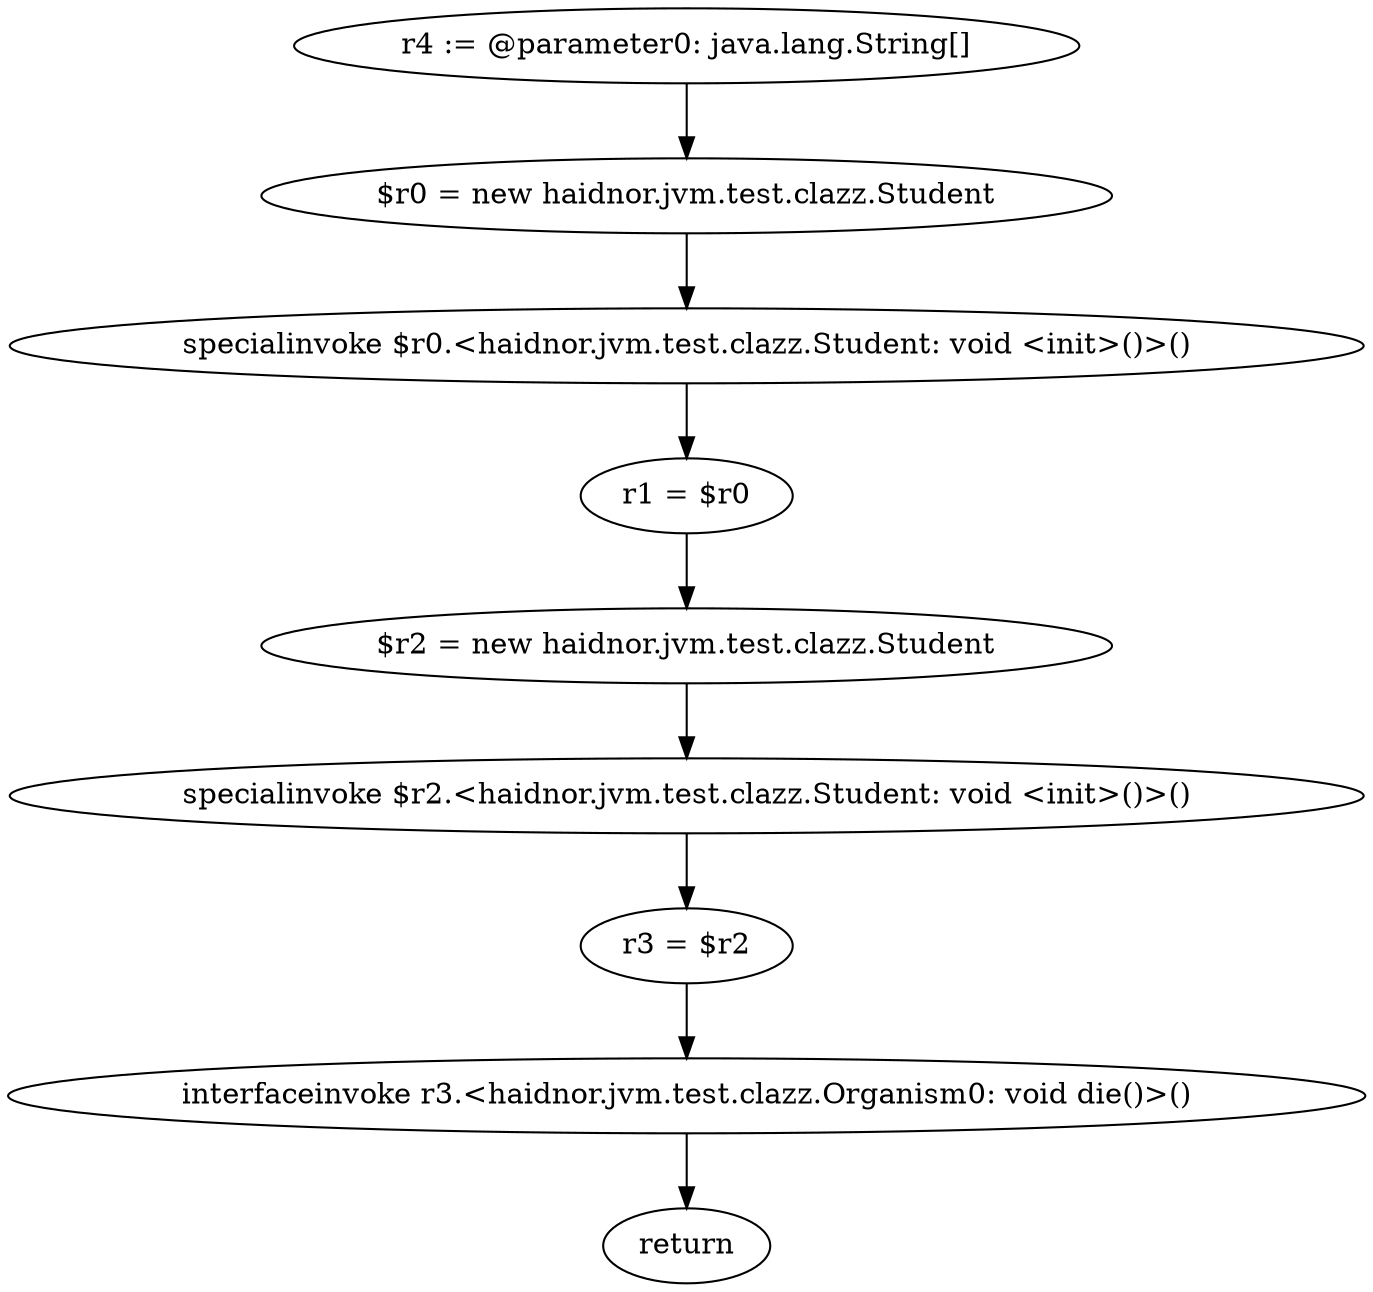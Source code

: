digraph "unitGraph" {
    "r4 := @parameter0: java.lang.String[]"
    "$r0 = new haidnor.jvm.test.clazz.Student"
    "specialinvoke $r0.<haidnor.jvm.test.clazz.Student: void <init>()>()"
    "r1 = $r0"
    "$r2 = new haidnor.jvm.test.clazz.Student"
    "specialinvoke $r2.<haidnor.jvm.test.clazz.Student: void <init>()>()"
    "r3 = $r2"
    "interfaceinvoke r3.<haidnor.jvm.test.clazz.Organism0: void die()>()"
    "return"
    "r4 := @parameter0: java.lang.String[]"->"$r0 = new haidnor.jvm.test.clazz.Student";
    "$r0 = new haidnor.jvm.test.clazz.Student"->"specialinvoke $r0.<haidnor.jvm.test.clazz.Student: void <init>()>()";
    "specialinvoke $r0.<haidnor.jvm.test.clazz.Student: void <init>()>()"->"r1 = $r0";
    "r1 = $r0"->"$r2 = new haidnor.jvm.test.clazz.Student";
    "$r2 = new haidnor.jvm.test.clazz.Student"->"specialinvoke $r2.<haidnor.jvm.test.clazz.Student: void <init>()>()";
    "specialinvoke $r2.<haidnor.jvm.test.clazz.Student: void <init>()>()"->"r3 = $r2";
    "r3 = $r2"->"interfaceinvoke r3.<haidnor.jvm.test.clazz.Organism0: void die()>()";
    "interfaceinvoke r3.<haidnor.jvm.test.clazz.Organism0: void die()>()"->"return";
}
